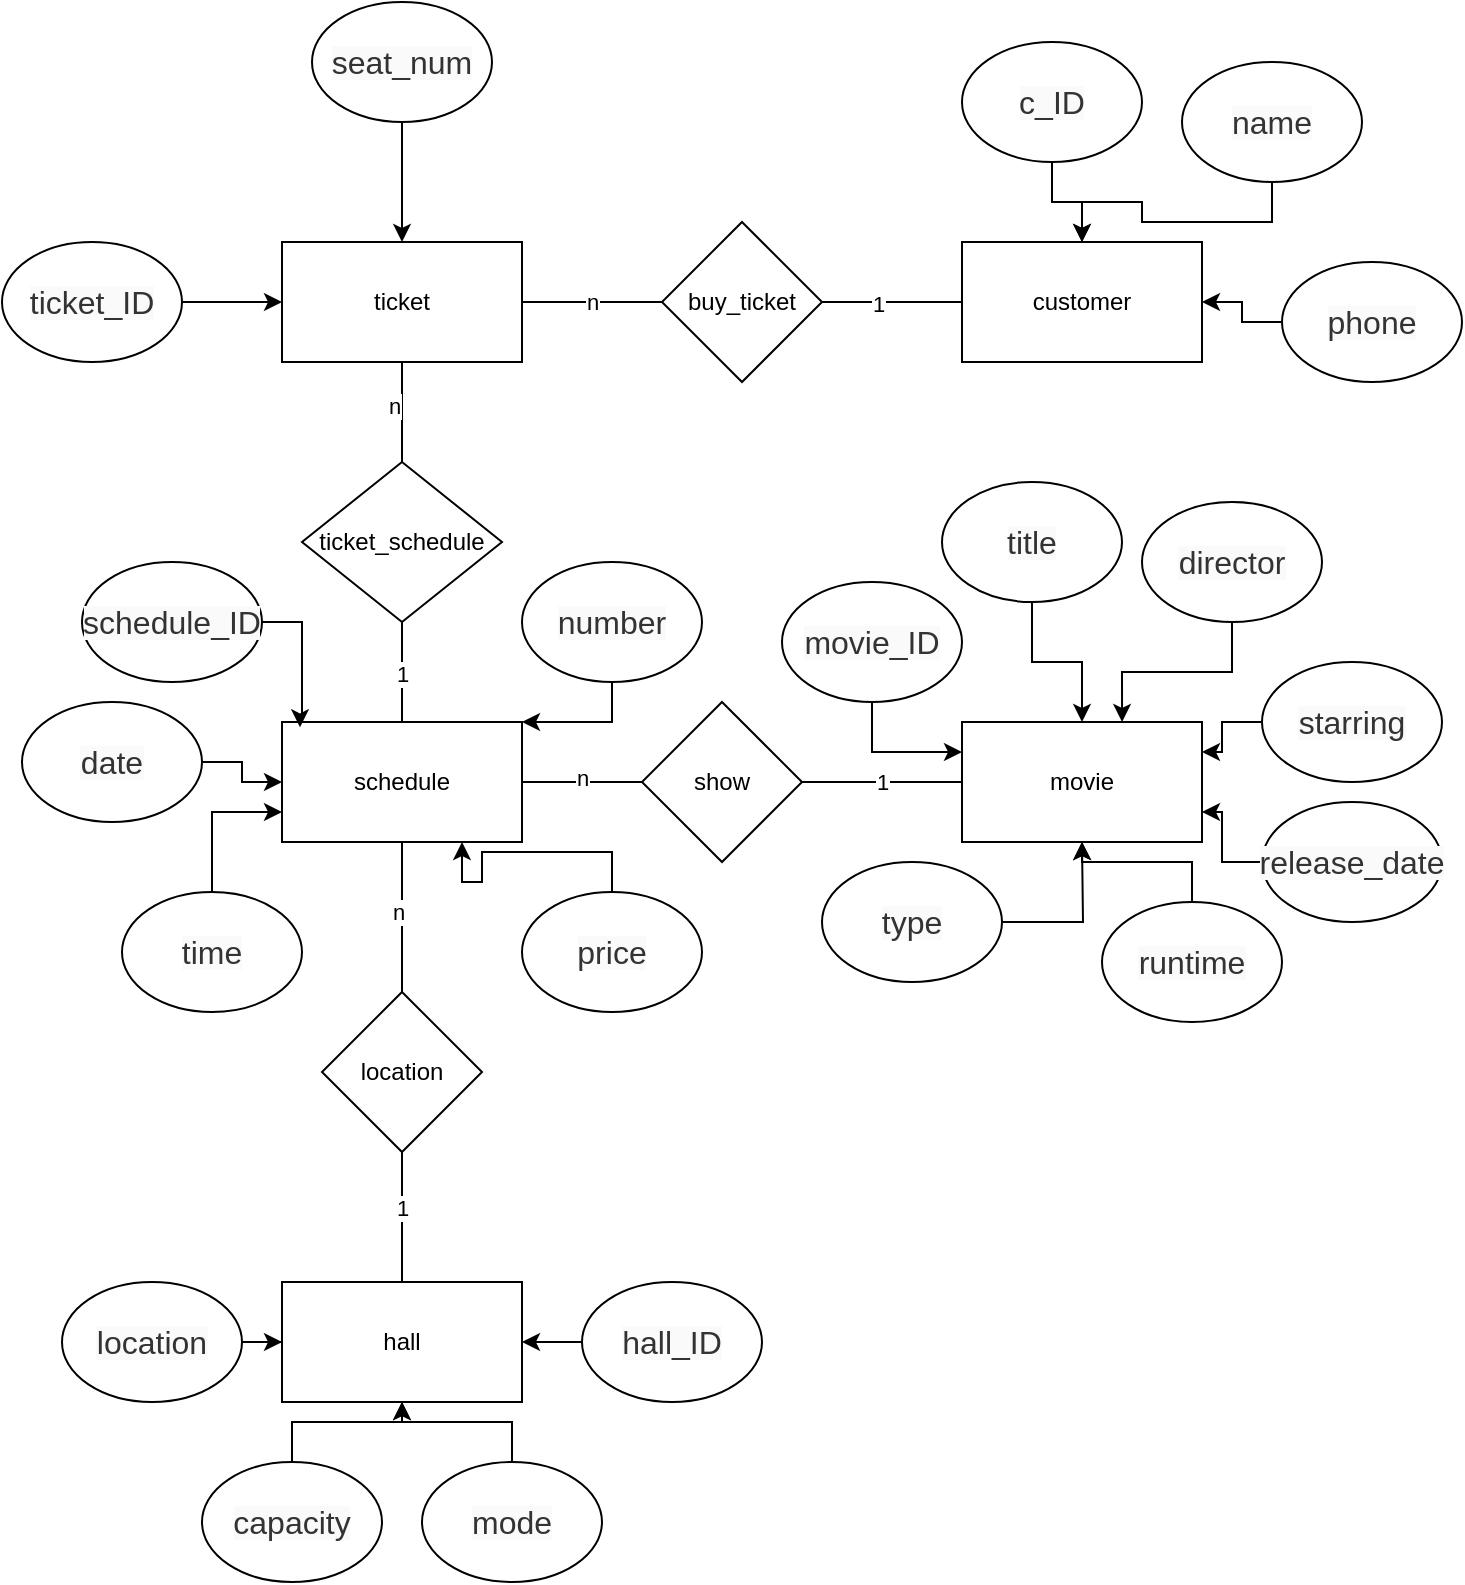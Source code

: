 <mxfile version="24.5.4" type="github">
  <diagram name="第 1 页" id="h7JSI6husA0qSXsthhDS">
    <mxGraphModel dx="1413" dy="772" grid="1" gridSize="10" guides="1" tooltips="1" connect="1" arrows="1" fold="1" page="1" pageScale="1" pageWidth="827" pageHeight="1169" math="0" shadow="0">
      <root>
        <mxCell id="0" />
        <mxCell id="1" parent="0" />
        <mxCell id="tL8kLBHU6VEZG9yHH50z-1" value="movie" style="rounded=0;whiteSpace=wrap;html=1;" vertex="1" parent="1">
          <mxGeometry x="480" y="470" width="120" height="60" as="geometry" />
        </mxCell>
        <mxCell id="tL8kLBHU6VEZG9yHH50z-2" value="customer" style="rounded=0;whiteSpace=wrap;html=1;" vertex="1" parent="1">
          <mxGeometry x="480" y="230" width="120" height="60" as="geometry" />
        </mxCell>
        <mxCell id="tL8kLBHU6VEZG9yHH50z-3" value="hall" style="rounded=0;whiteSpace=wrap;html=1;" vertex="1" parent="1">
          <mxGeometry x="140" y="750" width="120" height="60" as="geometry" />
        </mxCell>
        <mxCell id="tL8kLBHU6VEZG9yHH50z-4" value="schedule" style="rounded=0;whiteSpace=wrap;html=1;" vertex="1" parent="1">
          <mxGeometry x="140" y="470" width="120" height="60" as="geometry" />
        </mxCell>
        <mxCell id="tL8kLBHU6VEZG9yHH50z-5" value="ticket" style="rounded=0;whiteSpace=wrap;html=1;" vertex="1" parent="1">
          <mxGeometry x="140" y="230" width="120" height="60" as="geometry" />
        </mxCell>
        <mxCell id="tL8kLBHU6VEZG9yHH50z-7" value="buy_ticket" style="rhombus;whiteSpace=wrap;html=1;" vertex="1" parent="1">
          <mxGeometry x="330" y="220" width="80" height="80" as="geometry" />
        </mxCell>
        <mxCell id="tL8kLBHU6VEZG9yHH50z-10" value="n" style="endArrow=none;html=1;rounded=0;entryX=0;entryY=0.5;entryDx=0;entryDy=0;" edge="1" parent="1" target="tL8kLBHU6VEZG9yHH50z-7">
          <mxGeometry width="50" height="50" relative="1" as="geometry">
            <mxPoint x="260" y="260" as="sourcePoint" />
            <mxPoint x="310" y="210" as="targetPoint" />
          </mxGeometry>
        </mxCell>
        <mxCell id="tL8kLBHU6VEZG9yHH50z-11" value="" style="endArrow=none;html=1;rounded=0;entryX=1;entryY=0.5;entryDx=0;entryDy=0;" edge="1" parent="1" target="tL8kLBHU6VEZG9yHH50z-7">
          <mxGeometry width="50" height="50" relative="1" as="geometry">
            <mxPoint x="480" y="260" as="sourcePoint" />
            <mxPoint x="530" y="210" as="targetPoint" />
          </mxGeometry>
        </mxCell>
        <mxCell id="tL8kLBHU6VEZG9yHH50z-13" value="1" style="edgeLabel;html=1;align=center;verticalAlign=middle;resizable=0;points=[];" vertex="1" connectable="0" parent="tL8kLBHU6VEZG9yHH50z-11">
          <mxGeometry x="0.209" y="1" relative="1" as="geometry">
            <mxPoint as="offset" />
          </mxGeometry>
        </mxCell>
        <mxCell id="tL8kLBHU6VEZG9yHH50z-15" value="ticket_schedule" style="rhombus;whiteSpace=wrap;html=1;" vertex="1" parent="1">
          <mxGeometry x="150" y="340" width="100" height="80" as="geometry" />
        </mxCell>
        <mxCell id="tL8kLBHU6VEZG9yHH50z-17" value="" style="endArrow=none;html=1;rounded=0;entryX=0.5;entryY=0;entryDx=0;entryDy=0;exitX=0.5;exitY=1;exitDx=0;exitDy=0;" edge="1" parent="1" source="tL8kLBHU6VEZG9yHH50z-5" target="tL8kLBHU6VEZG9yHH50z-15">
          <mxGeometry width="50" height="50" relative="1" as="geometry">
            <mxPoint x="190" y="290" as="sourcePoint" />
            <mxPoint x="240" y="240" as="targetPoint" />
          </mxGeometry>
        </mxCell>
        <mxCell id="tL8kLBHU6VEZG9yHH50z-20" value="n" style="edgeLabel;html=1;align=center;verticalAlign=middle;resizable=0;points=[];" vertex="1" connectable="0" parent="tL8kLBHU6VEZG9yHH50z-17">
          <mxGeometry x="-0.147" y="-4" relative="1" as="geometry">
            <mxPoint as="offset" />
          </mxGeometry>
        </mxCell>
        <mxCell id="tL8kLBHU6VEZG9yHH50z-18" value="" style="endArrow=none;html=1;rounded=0;" edge="1" parent="1" source="tL8kLBHU6VEZG9yHH50z-15">
          <mxGeometry width="50" height="50" relative="1" as="geometry">
            <mxPoint x="200" y="470" as="sourcePoint" />
            <mxPoint x="200" y="470" as="targetPoint" />
          </mxGeometry>
        </mxCell>
        <mxCell id="tL8kLBHU6VEZG9yHH50z-19" value="1" style="edgeLabel;html=1;align=center;verticalAlign=middle;resizable=0;points=[];" vertex="1" connectable="0" parent="tL8kLBHU6VEZG9yHH50z-18">
          <mxGeometry x="0.013" relative="1" as="geometry">
            <mxPoint as="offset" />
          </mxGeometry>
        </mxCell>
        <mxCell id="tL8kLBHU6VEZG9yHH50z-21" value="show" style="rhombus;whiteSpace=wrap;html=1;" vertex="1" parent="1">
          <mxGeometry x="320" y="460" width="80" height="80" as="geometry" />
        </mxCell>
        <mxCell id="tL8kLBHU6VEZG9yHH50z-22" value="" style="endArrow=none;html=1;rounded=0;" edge="1" parent="1" target="tL8kLBHU6VEZG9yHH50z-21">
          <mxGeometry width="50" height="50" relative="1" as="geometry">
            <mxPoint x="260" y="500" as="sourcePoint" />
            <mxPoint x="310" y="450" as="targetPoint" />
          </mxGeometry>
        </mxCell>
        <mxCell id="tL8kLBHU6VEZG9yHH50z-25" value="n" style="edgeLabel;html=1;align=center;verticalAlign=middle;resizable=0;points=[];" vertex="1" connectable="0" parent="tL8kLBHU6VEZG9yHH50z-22">
          <mxGeometry y="2" relative="1" as="geometry">
            <mxPoint as="offset" />
          </mxGeometry>
        </mxCell>
        <mxCell id="tL8kLBHU6VEZG9yHH50z-24" value="1" style="endArrow=none;html=1;rounded=0;" edge="1" parent="1" target="tL8kLBHU6VEZG9yHH50z-1">
          <mxGeometry width="50" height="50" relative="1" as="geometry">
            <mxPoint x="400" y="500" as="sourcePoint" />
            <mxPoint x="450" y="450" as="targetPoint" />
          </mxGeometry>
        </mxCell>
        <mxCell id="tL8kLBHU6VEZG9yHH50z-27" value="location" style="rhombus;whiteSpace=wrap;html=1;" vertex="1" parent="1">
          <mxGeometry x="160" y="605" width="80" height="80" as="geometry" />
        </mxCell>
        <mxCell id="tL8kLBHU6VEZG9yHH50z-28" value="" style="endArrow=none;html=1;rounded=0;" edge="1" parent="1" source="tL8kLBHU6VEZG9yHH50z-4" target="tL8kLBHU6VEZG9yHH50z-27">
          <mxGeometry width="50" height="50" relative="1" as="geometry">
            <mxPoint x="200" y="580" as="sourcePoint" />
            <mxPoint x="200" y="600.711" as="targetPoint" />
          </mxGeometry>
        </mxCell>
        <mxCell id="tL8kLBHU6VEZG9yHH50z-30" value="n" style="edgeLabel;html=1;align=center;verticalAlign=middle;resizable=0;points=[];" vertex="1" connectable="0" parent="tL8kLBHU6VEZG9yHH50z-28">
          <mxGeometry x="-0.076" y="-2" relative="1" as="geometry">
            <mxPoint as="offset" />
          </mxGeometry>
        </mxCell>
        <mxCell id="tL8kLBHU6VEZG9yHH50z-29" value="" style="endArrow=none;html=1;rounded=0;" edge="1" parent="1" source="tL8kLBHU6VEZG9yHH50z-27">
          <mxGeometry width="50" height="50" relative="1" as="geometry">
            <mxPoint x="200" y="735" as="sourcePoint" />
            <mxPoint x="200" y="750" as="targetPoint" />
          </mxGeometry>
        </mxCell>
        <mxCell id="tL8kLBHU6VEZG9yHH50z-31" value="1" style="edgeLabel;html=1;align=center;verticalAlign=middle;resizable=0;points=[];" vertex="1" connectable="0" parent="tL8kLBHU6VEZG9yHH50z-29">
          <mxGeometry x="-0.149" relative="1" as="geometry">
            <mxPoint as="offset" />
          </mxGeometry>
        </mxCell>
        <mxCell id="tL8kLBHU6VEZG9yHH50z-47" style="edgeStyle=orthogonalEdgeStyle;rounded=0;orthogonalLoop=1;jettySize=auto;html=1;" edge="1" parent="1" source="tL8kLBHU6VEZG9yHH50z-32" target="tL8kLBHU6VEZG9yHH50z-5">
          <mxGeometry relative="1" as="geometry" />
        </mxCell>
        <mxCell id="tL8kLBHU6VEZG9yHH50z-32" value="&lt;span style=&quot;color: rgb(51, 51, 51); font-family: &amp;quot;Microsoft YaHei&amp;quot;, Helvetica, &amp;quot;Meiryo UI&amp;quot;, &amp;quot;Malgun Gothic&amp;quot;, &amp;quot;Segoe UI&amp;quot;, &amp;quot;Trebuchet MS&amp;quot;, Monaco, monospace, Tahoma, STXihei, 华文细黑, STHeiti, &amp;quot;Helvetica Neue&amp;quot;, &amp;quot;Droid Sans&amp;quot;, &amp;quot;wenquanyi micro hei&amp;quot;, FreeSans, Arimo, Arial, SimSun, 宋体, Heiti, 黑体, sans-serif; font-size: 16px; text-align: left; background-color: rgb(250, 250, 250);&quot;&gt;seat_num&lt;/span&gt;" style="ellipse;whiteSpace=wrap;html=1;" vertex="1" parent="1">
          <mxGeometry x="155" y="110" width="90" height="60" as="geometry" />
        </mxCell>
        <mxCell id="tL8kLBHU6VEZG9yHH50z-46" style="edgeStyle=orthogonalEdgeStyle;rounded=0;orthogonalLoop=1;jettySize=auto;html=1;" edge="1" parent="1" source="tL8kLBHU6VEZG9yHH50z-34" target="tL8kLBHU6VEZG9yHH50z-5">
          <mxGeometry relative="1" as="geometry" />
        </mxCell>
        <mxCell id="tL8kLBHU6VEZG9yHH50z-34" value="&lt;span style=&quot;color: rgb(51, 51, 51); font-family: &amp;quot;Microsoft YaHei&amp;quot;, Helvetica, &amp;quot;Meiryo UI&amp;quot;, &amp;quot;Malgun Gothic&amp;quot;, &amp;quot;Segoe UI&amp;quot;, &amp;quot;Trebuchet MS&amp;quot;, Monaco, monospace, Tahoma, STXihei, 华文细黑, STHeiti, &amp;quot;Helvetica Neue&amp;quot;, &amp;quot;Droid Sans&amp;quot;, &amp;quot;wenquanyi micro hei&amp;quot;, FreeSans, Arimo, Arial, SimSun, 宋体, Heiti, 黑体, sans-serif; font-size: 16px; text-align: left; background-color: rgb(250, 250, 250);&quot;&gt;ticket_ID&lt;/span&gt;" style="ellipse;whiteSpace=wrap;html=1;" vertex="1" parent="1">
          <mxGeometry y="230" width="90" height="60" as="geometry" />
        </mxCell>
        <mxCell id="tL8kLBHU6VEZG9yHH50z-53" style="edgeStyle=orthogonalEdgeStyle;rounded=0;orthogonalLoop=1;jettySize=auto;html=1;" edge="1" parent="1" source="tL8kLBHU6VEZG9yHH50z-50" target="tL8kLBHU6VEZG9yHH50z-2">
          <mxGeometry relative="1" as="geometry" />
        </mxCell>
        <mxCell id="tL8kLBHU6VEZG9yHH50z-50" value="&lt;span style=&quot;color: rgb(51, 51, 51); font-family: &amp;quot;Microsoft YaHei&amp;quot;, Helvetica, &amp;quot;Meiryo UI&amp;quot;, &amp;quot;Malgun Gothic&amp;quot;, &amp;quot;Segoe UI&amp;quot;, &amp;quot;Trebuchet MS&amp;quot;, Monaco, monospace, Tahoma, STXihei, 华文细黑, STHeiti, &amp;quot;Helvetica Neue&amp;quot;, &amp;quot;Droid Sans&amp;quot;, &amp;quot;wenquanyi micro hei&amp;quot;, FreeSans, Arimo, Arial, SimSun, 宋体, Heiti, 黑体, sans-serif; font-size: 16px; text-align: left; background-color: rgb(250, 250, 250);&quot;&gt;c_ID&lt;/span&gt;" style="ellipse;whiteSpace=wrap;html=1;" vertex="1" parent="1">
          <mxGeometry x="480" y="130" width="90" height="60" as="geometry" />
        </mxCell>
        <mxCell id="tL8kLBHU6VEZG9yHH50z-54" style="edgeStyle=orthogonalEdgeStyle;rounded=0;orthogonalLoop=1;jettySize=auto;html=1;" edge="1" parent="1" source="tL8kLBHU6VEZG9yHH50z-51" target="tL8kLBHU6VEZG9yHH50z-2">
          <mxGeometry relative="1" as="geometry" />
        </mxCell>
        <mxCell id="tL8kLBHU6VEZG9yHH50z-51" value="&lt;span style=&quot;color: rgb(51, 51, 51); font-family: &amp;quot;Microsoft YaHei&amp;quot;, Helvetica, &amp;quot;Meiryo UI&amp;quot;, &amp;quot;Malgun Gothic&amp;quot;, &amp;quot;Segoe UI&amp;quot;, &amp;quot;Trebuchet MS&amp;quot;, Monaco, monospace, Tahoma, STXihei, 华文细黑, STHeiti, &amp;quot;Helvetica Neue&amp;quot;, &amp;quot;Droid Sans&amp;quot;, &amp;quot;wenquanyi micro hei&amp;quot;, FreeSans, Arimo, Arial, SimSun, 宋体, Heiti, 黑体, sans-serif; font-size: 16px; text-align: left; background-color: rgb(250, 250, 250);&quot;&gt;name&lt;/span&gt;" style="ellipse;whiteSpace=wrap;html=1;" vertex="1" parent="1">
          <mxGeometry x="590" y="140" width="90" height="60" as="geometry" />
        </mxCell>
        <mxCell id="tL8kLBHU6VEZG9yHH50z-55" style="edgeStyle=orthogonalEdgeStyle;rounded=0;orthogonalLoop=1;jettySize=auto;html=1;entryX=1;entryY=0.5;entryDx=0;entryDy=0;" edge="1" parent="1" source="tL8kLBHU6VEZG9yHH50z-52" target="tL8kLBHU6VEZG9yHH50z-2">
          <mxGeometry relative="1" as="geometry" />
        </mxCell>
        <mxCell id="tL8kLBHU6VEZG9yHH50z-52" value="&lt;span style=&quot;color: rgb(51, 51, 51); font-family: &amp;quot;Microsoft YaHei&amp;quot;, Helvetica, &amp;quot;Meiryo UI&amp;quot;, &amp;quot;Malgun Gothic&amp;quot;, &amp;quot;Segoe UI&amp;quot;, &amp;quot;Trebuchet MS&amp;quot;, Monaco, monospace, Tahoma, STXihei, 华文细黑, STHeiti, &amp;quot;Helvetica Neue&amp;quot;, &amp;quot;Droid Sans&amp;quot;, &amp;quot;wenquanyi micro hei&amp;quot;, FreeSans, Arimo, Arial, SimSun, 宋体, Heiti, 黑体, sans-serif; font-size: 16px; text-align: left; background-color: rgb(250, 250, 250);&quot;&gt;phone&lt;/span&gt;" style="ellipse;whiteSpace=wrap;html=1;" vertex="1" parent="1">
          <mxGeometry x="640" y="240" width="90" height="60" as="geometry" />
        </mxCell>
        <mxCell id="tL8kLBHU6VEZG9yHH50z-64" style="edgeStyle=orthogonalEdgeStyle;rounded=0;orthogonalLoop=1;jettySize=auto;html=1;entryX=1;entryY=0.5;entryDx=0;entryDy=0;" edge="1" parent="1" source="tL8kLBHU6VEZG9yHH50z-56" target="tL8kLBHU6VEZG9yHH50z-3">
          <mxGeometry relative="1" as="geometry" />
        </mxCell>
        <mxCell id="tL8kLBHU6VEZG9yHH50z-56" value="&lt;span style=&quot;color: rgb(51, 51, 51); font-family: &amp;quot;Microsoft YaHei&amp;quot;, Helvetica, &amp;quot;Meiryo UI&amp;quot;, &amp;quot;Malgun Gothic&amp;quot;, &amp;quot;Segoe UI&amp;quot;, &amp;quot;Trebuchet MS&amp;quot;, Monaco, monospace, Tahoma, STXihei, 华文细黑, STHeiti, &amp;quot;Helvetica Neue&amp;quot;, &amp;quot;Droid Sans&amp;quot;, &amp;quot;wenquanyi micro hei&amp;quot;, FreeSans, Arimo, Arial, SimSun, 宋体, Heiti, 黑体, sans-serif; font-size: 16px; text-align: left; background-color: rgb(250, 250, 250);&quot;&gt;hall_ID&lt;/span&gt;" style="ellipse;whiteSpace=wrap;html=1;" vertex="1" parent="1">
          <mxGeometry x="290" y="750" width="90" height="60" as="geometry" />
        </mxCell>
        <mxCell id="tL8kLBHU6VEZG9yHH50z-63" style="edgeStyle=orthogonalEdgeStyle;rounded=0;orthogonalLoop=1;jettySize=auto;html=1;entryX=0.5;entryY=1;entryDx=0;entryDy=0;" edge="1" parent="1" source="tL8kLBHU6VEZG9yHH50z-57" target="tL8kLBHU6VEZG9yHH50z-3">
          <mxGeometry relative="1" as="geometry" />
        </mxCell>
        <mxCell id="tL8kLBHU6VEZG9yHH50z-57" value="&lt;span style=&quot;color: rgb(51, 51, 51); font-family: &amp;quot;Microsoft YaHei&amp;quot;, Helvetica, &amp;quot;Meiryo UI&amp;quot;, &amp;quot;Malgun Gothic&amp;quot;, &amp;quot;Segoe UI&amp;quot;, &amp;quot;Trebuchet MS&amp;quot;, Monaco, monospace, Tahoma, STXihei, 华文细黑, STHeiti, &amp;quot;Helvetica Neue&amp;quot;, &amp;quot;Droid Sans&amp;quot;, &amp;quot;wenquanyi micro hei&amp;quot;, FreeSans, Arimo, Arial, SimSun, 宋体, Heiti, 黑体, sans-serif; font-size: 16px; text-align: left; background-color: rgb(250, 250, 250);&quot;&gt;mode&lt;/span&gt;" style="ellipse;whiteSpace=wrap;html=1;" vertex="1" parent="1">
          <mxGeometry x="210" y="840" width="90" height="60" as="geometry" />
        </mxCell>
        <mxCell id="tL8kLBHU6VEZG9yHH50z-61" style="edgeStyle=orthogonalEdgeStyle;rounded=0;orthogonalLoop=1;jettySize=auto;html=1;entryX=0.5;entryY=1;entryDx=0;entryDy=0;" edge="1" parent="1" source="tL8kLBHU6VEZG9yHH50z-58" target="tL8kLBHU6VEZG9yHH50z-3">
          <mxGeometry relative="1" as="geometry" />
        </mxCell>
        <mxCell id="tL8kLBHU6VEZG9yHH50z-58" value="&lt;span style=&quot;color: rgb(51, 51, 51); font-family: &amp;quot;Microsoft YaHei&amp;quot;, Helvetica, &amp;quot;Meiryo UI&amp;quot;, &amp;quot;Malgun Gothic&amp;quot;, &amp;quot;Segoe UI&amp;quot;, &amp;quot;Trebuchet MS&amp;quot;, Monaco, monospace, Tahoma, STXihei, 华文细黑, STHeiti, &amp;quot;Helvetica Neue&amp;quot;, &amp;quot;Droid Sans&amp;quot;, &amp;quot;wenquanyi micro hei&amp;quot;, FreeSans, Arimo, Arial, SimSun, 宋体, Heiti, 黑体, sans-serif; font-size: 16px; text-align: left; background-color: rgb(250, 250, 250);&quot;&gt;capacity&lt;/span&gt;" style="ellipse;whiteSpace=wrap;html=1;" vertex="1" parent="1">
          <mxGeometry x="100" y="840" width="90" height="60" as="geometry" />
        </mxCell>
        <mxCell id="tL8kLBHU6VEZG9yHH50z-60" value="" style="edgeStyle=orthogonalEdgeStyle;rounded=0;orthogonalLoop=1;jettySize=auto;html=1;" edge="1" parent="1" source="tL8kLBHU6VEZG9yHH50z-59" target="tL8kLBHU6VEZG9yHH50z-3">
          <mxGeometry relative="1" as="geometry" />
        </mxCell>
        <mxCell id="tL8kLBHU6VEZG9yHH50z-59" value="&lt;span style=&quot;color: rgb(51, 51, 51); font-family: &amp;quot;Microsoft YaHei&amp;quot;, Helvetica, &amp;quot;Meiryo UI&amp;quot;, &amp;quot;Malgun Gothic&amp;quot;, &amp;quot;Segoe UI&amp;quot;, &amp;quot;Trebuchet MS&amp;quot;, Monaco, monospace, Tahoma, STXihei, 华文细黑, STHeiti, &amp;quot;Helvetica Neue&amp;quot;, &amp;quot;Droid Sans&amp;quot;, &amp;quot;wenquanyi micro hei&amp;quot;, FreeSans, Arimo, Arial, SimSun, 宋体, Heiti, 黑体, sans-serif; font-size: 16px; text-align: left; background-color: rgb(250, 250, 250);&quot;&gt;location&lt;/span&gt;" style="ellipse;whiteSpace=wrap;html=1;" vertex="1" parent="1">
          <mxGeometry x="30" y="750" width="90" height="60" as="geometry" />
        </mxCell>
        <mxCell id="tL8kLBHU6VEZG9yHH50z-65" value="&lt;span style=&quot;color: rgb(51, 51, 51); font-family: &amp;quot;Microsoft YaHei&amp;quot;, Helvetica, &amp;quot;Meiryo UI&amp;quot;, &amp;quot;Malgun Gothic&amp;quot;, &amp;quot;Segoe UI&amp;quot;, &amp;quot;Trebuchet MS&amp;quot;, Monaco, monospace, Tahoma, STXihei, 华文细黑, STHeiti, &amp;quot;Helvetica Neue&amp;quot;, &amp;quot;Droid Sans&amp;quot;, &amp;quot;wenquanyi micro hei&amp;quot;, FreeSans, Arimo, Arial, SimSun, 宋体, Heiti, 黑体, sans-serif; font-size: 16px; text-align: left; background-color: rgb(250, 250, 250);&quot;&gt;schedule_ID&lt;/span&gt;" style="ellipse;whiteSpace=wrap;html=1;" vertex="1" parent="1">
          <mxGeometry x="40" y="390" width="90" height="60" as="geometry" />
        </mxCell>
        <mxCell id="tL8kLBHU6VEZG9yHH50z-71" value="" style="edgeStyle=orthogonalEdgeStyle;rounded=0;orthogonalLoop=1;jettySize=auto;html=1;" edge="1" parent="1" source="tL8kLBHU6VEZG9yHH50z-66" target="tL8kLBHU6VEZG9yHH50z-4">
          <mxGeometry relative="1" as="geometry" />
        </mxCell>
        <mxCell id="tL8kLBHU6VEZG9yHH50z-66" value="&lt;span style=&quot;color: rgb(51, 51, 51); font-family: &amp;quot;Microsoft YaHei&amp;quot;, Helvetica, &amp;quot;Meiryo UI&amp;quot;, &amp;quot;Malgun Gothic&amp;quot;, &amp;quot;Segoe UI&amp;quot;, &amp;quot;Trebuchet MS&amp;quot;, Monaco, monospace, Tahoma, STXihei, 华文细黑, STHeiti, &amp;quot;Helvetica Neue&amp;quot;, &amp;quot;Droid Sans&amp;quot;, &amp;quot;wenquanyi micro hei&amp;quot;, FreeSans, Arimo, Arial, SimSun, 宋体, Heiti, 黑体, sans-serif; font-size: 16px; text-align: left; background-color: rgb(250, 250, 250);&quot;&gt;date&lt;/span&gt;" style="ellipse;whiteSpace=wrap;html=1;" vertex="1" parent="1">
          <mxGeometry x="10" y="460" width="90" height="60" as="geometry" />
        </mxCell>
        <mxCell id="tL8kLBHU6VEZG9yHH50z-73" style="edgeStyle=orthogonalEdgeStyle;rounded=0;orthogonalLoop=1;jettySize=auto;html=1;entryX=0;entryY=0.75;entryDx=0;entryDy=0;" edge="1" parent="1" source="tL8kLBHU6VEZG9yHH50z-67" target="tL8kLBHU6VEZG9yHH50z-4">
          <mxGeometry relative="1" as="geometry" />
        </mxCell>
        <mxCell id="tL8kLBHU6VEZG9yHH50z-67" value="&lt;span style=&quot;color: rgb(51, 51, 51); font-family: &amp;quot;Microsoft YaHei&amp;quot;, Helvetica, &amp;quot;Meiryo UI&amp;quot;, &amp;quot;Malgun Gothic&amp;quot;, &amp;quot;Segoe UI&amp;quot;, &amp;quot;Trebuchet MS&amp;quot;, Monaco, monospace, Tahoma, STXihei, 华文细黑, STHeiti, &amp;quot;Helvetica Neue&amp;quot;, &amp;quot;Droid Sans&amp;quot;, &amp;quot;wenquanyi micro hei&amp;quot;, FreeSans, Arimo, Arial, SimSun, 宋体, Heiti, 黑体, sans-serif; font-size: 16px; text-align: left; background-color: rgb(250, 250, 250);&quot;&gt;time&lt;/span&gt;" style="ellipse;whiteSpace=wrap;html=1;" vertex="1" parent="1">
          <mxGeometry x="60" y="555" width="90" height="60" as="geometry" />
        </mxCell>
        <mxCell id="tL8kLBHU6VEZG9yHH50z-74" style="edgeStyle=orthogonalEdgeStyle;rounded=0;orthogonalLoop=1;jettySize=auto;html=1;entryX=0.75;entryY=1;entryDx=0;entryDy=0;" edge="1" parent="1" source="tL8kLBHU6VEZG9yHH50z-68" target="tL8kLBHU6VEZG9yHH50z-4">
          <mxGeometry relative="1" as="geometry" />
        </mxCell>
        <mxCell id="tL8kLBHU6VEZG9yHH50z-68" value="&lt;span style=&quot;color: rgb(51, 51, 51); font-family: &amp;quot;Microsoft YaHei&amp;quot;, Helvetica, &amp;quot;Meiryo UI&amp;quot;, &amp;quot;Malgun Gothic&amp;quot;, &amp;quot;Segoe UI&amp;quot;, &amp;quot;Trebuchet MS&amp;quot;, Monaco, monospace, Tahoma, STXihei, 华文细黑, STHeiti, &amp;quot;Helvetica Neue&amp;quot;, &amp;quot;Droid Sans&amp;quot;, &amp;quot;wenquanyi micro hei&amp;quot;, FreeSans, Arimo, Arial, SimSun, 宋体, Heiti, 黑体, sans-serif; font-size: 16px; text-align: left; background-color: rgb(250, 250, 250);&quot;&gt;price&lt;/span&gt;" style="ellipse;whiteSpace=wrap;html=1;" vertex="1" parent="1">
          <mxGeometry x="260" y="555" width="90" height="60" as="geometry" />
        </mxCell>
        <mxCell id="tL8kLBHU6VEZG9yHH50z-75" style="edgeStyle=orthogonalEdgeStyle;rounded=0;orthogonalLoop=1;jettySize=auto;html=1;entryX=1;entryY=0;entryDx=0;entryDy=0;" edge="1" parent="1" source="tL8kLBHU6VEZG9yHH50z-69" target="tL8kLBHU6VEZG9yHH50z-4">
          <mxGeometry relative="1" as="geometry" />
        </mxCell>
        <mxCell id="tL8kLBHU6VEZG9yHH50z-69" value="&lt;span style=&quot;color: rgb(51, 51, 51); font-family: &amp;quot;Microsoft YaHei&amp;quot;, Helvetica, &amp;quot;Meiryo UI&amp;quot;, &amp;quot;Malgun Gothic&amp;quot;, &amp;quot;Segoe UI&amp;quot;, &amp;quot;Trebuchet MS&amp;quot;, Monaco, monospace, Tahoma, STXihei, 华文细黑, STHeiti, &amp;quot;Helvetica Neue&amp;quot;, &amp;quot;Droid Sans&amp;quot;, &amp;quot;wenquanyi micro hei&amp;quot;, FreeSans, Arimo, Arial, SimSun, 宋体, Heiti, 黑体, sans-serif; font-size: 16px; text-align: left; background-color: rgb(250, 250, 250);&quot;&gt;number&lt;/span&gt;" style="ellipse;whiteSpace=wrap;html=1;" vertex="1" parent="1">
          <mxGeometry x="260" y="390" width="90" height="60" as="geometry" />
        </mxCell>
        <mxCell id="tL8kLBHU6VEZG9yHH50z-70" style="edgeStyle=orthogonalEdgeStyle;rounded=0;orthogonalLoop=1;jettySize=auto;html=1;entryX=0.075;entryY=0.044;entryDx=0;entryDy=0;entryPerimeter=0;" edge="1" parent="1" source="tL8kLBHU6VEZG9yHH50z-65" target="tL8kLBHU6VEZG9yHH50z-4">
          <mxGeometry relative="1" as="geometry" />
        </mxCell>
        <mxCell id="tL8kLBHU6VEZG9yHH50z-91" value="" style="edgeStyle=orthogonalEdgeStyle;rounded=0;orthogonalLoop=1;jettySize=auto;html=1;" edge="1" parent="1" source="tL8kLBHU6VEZG9yHH50z-76" target="tL8kLBHU6VEZG9yHH50z-1">
          <mxGeometry relative="1" as="geometry" />
        </mxCell>
        <mxCell id="tL8kLBHU6VEZG9yHH50z-76" value="&lt;span style=&quot;color: rgb(51, 51, 51); font-family: &amp;quot;Microsoft YaHei&amp;quot;, Helvetica, &amp;quot;Meiryo UI&amp;quot;, &amp;quot;Malgun Gothic&amp;quot;, &amp;quot;Segoe UI&amp;quot;, &amp;quot;Trebuchet MS&amp;quot;, Monaco, monospace, Tahoma, STXihei, 华文细黑, STHeiti, &amp;quot;Helvetica Neue&amp;quot;, &amp;quot;Droid Sans&amp;quot;, &amp;quot;wenquanyi micro hei&amp;quot;, FreeSans, Arimo, Arial, SimSun, 宋体, Heiti, 黑体, sans-serif; font-size: 16px; text-align: left; background-color: rgb(250, 250, 250);&quot;&gt;title&lt;/span&gt;" style="ellipse;whiteSpace=wrap;html=1;" vertex="1" parent="1">
          <mxGeometry x="470" y="350" width="90" height="60" as="geometry" />
        </mxCell>
        <mxCell id="tL8kLBHU6VEZG9yHH50z-87" style="edgeStyle=orthogonalEdgeStyle;rounded=0;orthogonalLoop=1;jettySize=auto;html=1;entryX=0;entryY=0.25;entryDx=0;entryDy=0;" edge="1" parent="1" source="tL8kLBHU6VEZG9yHH50z-77" target="tL8kLBHU6VEZG9yHH50z-1">
          <mxGeometry relative="1" as="geometry" />
        </mxCell>
        <mxCell id="tL8kLBHU6VEZG9yHH50z-77" value="&lt;span style=&quot;color: rgb(51, 51, 51); font-family: &amp;quot;Microsoft YaHei&amp;quot;, Helvetica, &amp;quot;Meiryo UI&amp;quot;, &amp;quot;Malgun Gothic&amp;quot;, &amp;quot;Segoe UI&amp;quot;, &amp;quot;Trebuchet MS&amp;quot;, Monaco, monospace, Tahoma, STXihei, 华文细黑, STHeiti, &amp;quot;Helvetica Neue&amp;quot;, &amp;quot;Droid Sans&amp;quot;, &amp;quot;wenquanyi micro hei&amp;quot;, FreeSans, Arimo, Arial, SimSun, 宋体, Heiti, 黑体, sans-serif; font-size: 16px; text-align: left; background-color: rgb(250, 250, 250);&quot;&gt;movie_ID&lt;/span&gt;" style="ellipse;whiteSpace=wrap;html=1;" vertex="1" parent="1">
          <mxGeometry x="390" y="400" width="90" height="60" as="geometry" />
        </mxCell>
        <mxCell id="tL8kLBHU6VEZG9yHH50z-78" value="&lt;span style=&quot;color: rgb(51, 51, 51); font-family: &amp;quot;Microsoft YaHei&amp;quot;, Helvetica, &amp;quot;Meiryo UI&amp;quot;, &amp;quot;Malgun Gothic&amp;quot;, &amp;quot;Segoe UI&amp;quot;, &amp;quot;Trebuchet MS&amp;quot;, Monaco, monospace, Tahoma, STXihei, 华文细黑, STHeiti, &amp;quot;Helvetica Neue&amp;quot;, &amp;quot;Droid Sans&amp;quot;, &amp;quot;wenquanyi micro hei&amp;quot;, FreeSans, Arimo, Arial, SimSun, 宋体, Heiti, 黑体, sans-serif; font-size: 16px; text-align: left; background-color: rgb(250, 250, 250);&quot;&gt;director&lt;/span&gt;" style="ellipse;whiteSpace=wrap;html=1;" vertex="1" parent="1">
          <mxGeometry x="570" y="360" width="90" height="60" as="geometry" />
        </mxCell>
        <mxCell id="tL8kLBHU6VEZG9yHH50z-95" style="edgeStyle=orthogonalEdgeStyle;rounded=0;orthogonalLoop=1;jettySize=auto;html=1;entryX=1;entryY=0.25;entryDx=0;entryDy=0;" edge="1" parent="1" source="tL8kLBHU6VEZG9yHH50z-79" target="tL8kLBHU6VEZG9yHH50z-1">
          <mxGeometry relative="1" as="geometry" />
        </mxCell>
        <mxCell id="tL8kLBHU6VEZG9yHH50z-79" value="&lt;span style=&quot;color: rgb(51, 51, 51); font-family: &amp;quot;Microsoft YaHei&amp;quot;, Helvetica, &amp;quot;Meiryo UI&amp;quot;, &amp;quot;Malgun Gothic&amp;quot;, &amp;quot;Segoe UI&amp;quot;, &amp;quot;Trebuchet MS&amp;quot;, Monaco, monospace, Tahoma, STXihei, 华文细黑, STHeiti, &amp;quot;Helvetica Neue&amp;quot;, &amp;quot;Droid Sans&amp;quot;, &amp;quot;wenquanyi micro hei&amp;quot;, FreeSans, Arimo, Arial, SimSun, 宋体, Heiti, 黑体, sans-serif; font-size: 16px; text-align: left; background-color: rgb(250, 250, 250);&quot;&gt;starring&lt;/span&gt;" style="ellipse;whiteSpace=wrap;html=1;" vertex="1" parent="1">
          <mxGeometry x="630" y="440" width="90" height="60" as="geometry" />
        </mxCell>
        <mxCell id="tL8kLBHU6VEZG9yHH50z-98" style="edgeStyle=orthogonalEdgeStyle;rounded=0;orthogonalLoop=1;jettySize=auto;html=1;" edge="1" parent="1" source="tL8kLBHU6VEZG9yHH50z-81">
          <mxGeometry relative="1" as="geometry">
            <mxPoint x="540" y="530" as="targetPoint" />
          </mxGeometry>
        </mxCell>
        <mxCell id="tL8kLBHU6VEZG9yHH50z-81" value="&lt;span style=&quot;color: rgb(51, 51, 51); font-family: &amp;quot;Microsoft YaHei&amp;quot;, Helvetica, &amp;quot;Meiryo UI&amp;quot;, &amp;quot;Malgun Gothic&amp;quot;, &amp;quot;Segoe UI&amp;quot;, &amp;quot;Trebuchet MS&amp;quot;, Monaco, monospace, Tahoma, STXihei, 华文细黑, STHeiti, &amp;quot;Helvetica Neue&amp;quot;, &amp;quot;Droid Sans&amp;quot;, &amp;quot;wenquanyi micro hei&amp;quot;, FreeSans, Arimo, Arial, SimSun, 宋体, Heiti, 黑体, sans-serif; font-size: 16px; text-align: left; background-color: rgb(250, 250, 250);&quot;&gt;type&lt;/span&gt;" style="ellipse;whiteSpace=wrap;html=1;" vertex="1" parent="1">
          <mxGeometry x="410" y="540" width="90" height="60" as="geometry" />
        </mxCell>
        <mxCell id="tL8kLBHU6VEZG9yHH50z-97" value="" style="edgeStyle=orthogonalEdgeStyle;rounded=0;orthogonalLoop=1;jettySize=auto;html=1;" edge="1" parent="1" source="tL8kLBHU6VEZG9yHH50z-83" target="tL8kLBHU6VEZG9yHH50z-1">
          <mxGeometry relative="1" as="geometry" />
        </mxCell>
        <mxCell id="tL8kLBHU6VEZG9yHH50z-83" value="&lt;span style=&quot;color: rgb(51, 51, 51); font-family: &amp;quot;Microsoft YaHei&amp;quot;, Helvetica, &amp;quot;Meiryo UI&amp;quot;, &amp;quot;Malgun Gothic&amp;quot;, &amp;quot;Segoe UI&amp;quot;, &amp;quot;Trebuchet MS&amp;quot;, Monaco, monospace, Tahoma, STXihei, 华文细黑, STHeiti, &amp;quot;Helvetica Neue&amp;quot;, &amp;quot;Droid Sans&amp;quot;, &amp;quot;wenquanyi micro hei&amp;quot;, FreeSans, Arimo, Arial, SimSun, 宋体, Heiti, 黑体, sans-serif; font-size: 16px; text-align: left; background-color: rgb(250, 250, 250);&quot;&gt;runtime&lt;/span&gt;" style="ellipse;whiteSpace=wrap;html=1;" vertex="1" parent="1">
          <mxGeometry x="550" y="560" width="90" height="60" as="geometry" />
        </mxCell>
        <mxCell id="tL8kLBHU6VEZG9yHH50z-96" style="edgeStyle=orthogonalEdgeStyle;rounded=0;orthogonalLoop=1;jettySize=auto;html=1;entryX=1;entryY=0.75;entryDx=0;entryDy=0;" edge="1" parent="1" source="tL8kLBHU6VEZG9yHH50z-85" target="tL8kLBHU6VEZG9yHH50z-1">
          <mxGeometry relative="1" as="geometry" />
        </mxCell>
        <mxCell id="tL8kLBHU6VEZG9yHH50z-85" value="&lt;span style=&quot;color: rgb(51, 51, 51); font-family: &amp;quot;Microsoft YaHei&amp;quot;, Helvetica, &amp;quot;Meiryo UI&amp;quot;, &amp;quot;Malgun Gothic&amp;quot;, &amp;quot;Segoe UI&amp;quot;, &amp;quot;Trebuchet MS&amp;quot;, Monaco, monospace, Tahoma, STXihei, 华文细黑, STHeiti, &amp;quot;Helvetica Neue&amp;quot;, &amp;quot;Droid Sans&amp;quot;, &amp;quot;wenquanyi micro hei&amp;quot;, FreeSans, Arimo, Arial, SimSun, 宋体, Heiti, 黑体, sans-serif; font-size: 16px; text-align: left; background-color: rgb(250, 250, 250);&quot;&gt;release_date&lt;/span&gt;" style="ellipse;whiteSpace=wrap;html=1;" vertex="1" parent="1">
          <mxGeometry x="630" y="510" width="90" height="60" as="geometry" />
        </mxCell>
        <mxCell id="tL8kLBHU6VEZG9yHH50z-92" style="edgeStyle=orthogonalEdgeStyle;rounded=0;orthogonalLoop=1;jettySize=auto;html=1;entryX=0.667;entryY=0;entryDx=0;entryDy=0;entryPerimeter=0;" edge="1" parent="1" source="tL8kLBHU6VEZG9yHH50z-78" target="tL8kLBHU6VEZG9yHH50z-1">
          <mxGeometry relative="1" as="geometry" />
        </mxCell>
      </root>
    </mxGraphModel>
  </diagram>
</mxfile>
